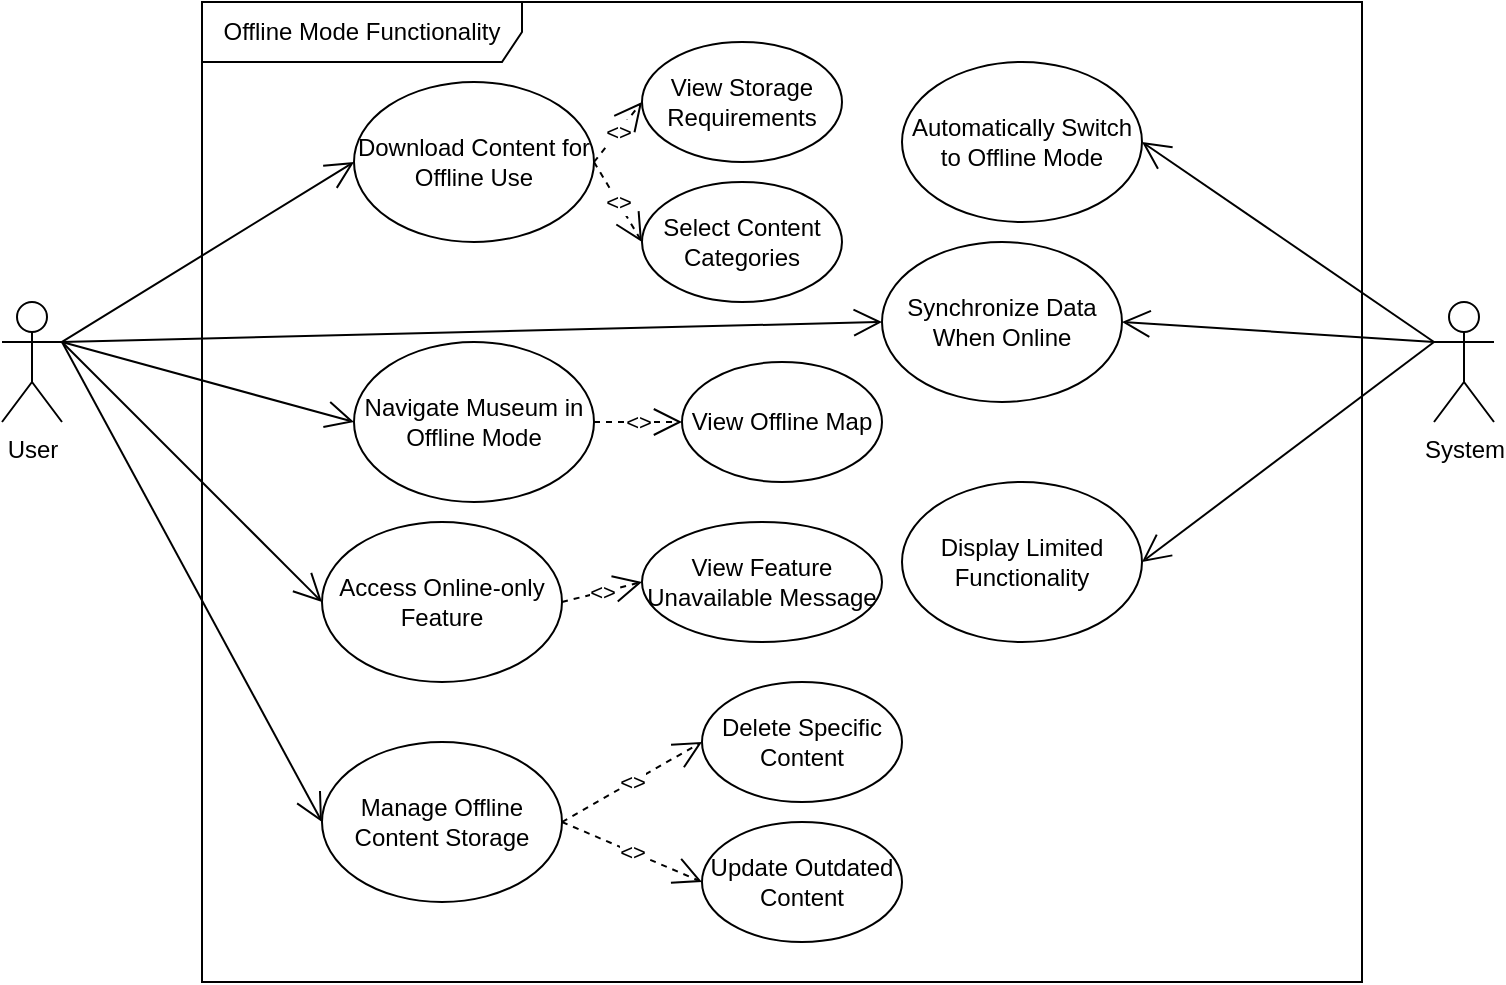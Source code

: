 <mxfile version="26.1.1">
  <diagram id="C5RBs43oDa-KdzZeNtuy" name="Page-1">
    <mxGraphModel dx="947" dy="499" grid="1" gridSize="10" guides="1" tooltips="1" connect="1" arrows="1" fold="1" page="1" pageScale="1" pageWidth="827" pageHeight="1169" math="0" shadow="0">
      <root>
        <mxCell id="WIyWlLk6GJQsqaUBKTNV-0" />
        <mxCell id="WIyWlLk6GJQsqaUBKTNV-1" parent="WIyWlLk6GJQsqaUBKTNV-0" />
        <mxCell id="lv9YnxyCzNiJ2VLWQXhp-0" value="Offline Mode Functionality" style="shape=umlFrame;whiteSpace=wrap;html=1;pointerEvents=0;recursiveResize=0;container=1;collapsible=0;width=160;" vertex="1" parent="WIyWlLk6GJQsqaUBKTNV-1">
          <mxGeometry x="230" y="150" width="580" height="490" as="geometry" />
        </mxCell>
        <mxCell id="lv9YnxyCzNiJ2VLWQXhp-1" value="Download Content for Offline Use" style="ellipse;whiteSpace=wrap;html=1;" vertex="1" parent="lv9YnxyCzNiJ2VLWQXhp-0">
          <mxGeometry x="76" y="40" width="120" height="80" as="geometry" />
        </mxCell>
        <mxCell id="lv9YnxyCzNiJ2VLWQXhp-2" value="View Storage Requirements" style="ellipse;whiteSpace=wrap;html=1;" vertex="1" parent="lv9YnxyCzNiJ2VLWQXhp-0">
          <mxGeometry x="220" y="20" width="100" height="60" as="geometry" />
        </mxCell>
        <mxCell id="lv9YnxyCzNiJ2VLWQXhp-3" value="Select Content Categories" style="ellipse;whiteSpace=wrap;html=1;" vertex="1" parent="lv9YnxyCzNiJ2VLWQXhp-0">
          <mxGeometry x="220" y="90" width="100" height="60" as="geometry" />
        </mxCell>
        <mxCell id="lv9YnxyCzNiJ2VLWQXhp-4" value="Navigate Museum in Offline Mode" style="ellipse;whiteSpace=wrap;html=1;" vertex="1" parent="lv9YnxyCzNiJ2VLWQXhp-0">
          <mxGeometry x="76" y="170" width="120" height="80" as="geometry" />
        </mxCell>
        <mxCell id="lv9YnxyCzNiJ2VLWQXhp-5" value="View Offline Map" style="ellipse;whiteSpace=wrap;html=1;" vertex="1" parent="lv9YnxyCzNiJ2VLWQXhp-0">
          <mxGeometry x="240" y="180" width="100" height="60" as="geometry" />
        </mxCell>
        <mxCell id="lv9YnxyCzNiJ2VLWQXhp-6" value="Access Online-only Feature" style="ellipse;whiteSpace=wrap;html=1;" vertex="1" parent="lv9YnxyCzNiJ2VLWQXhp-0">
          <mxGeometry x="60" y="260" width="120" height="80" as="geometry" />
        </mxCell>
        <mxCell id="lv9YnxyCzNiJ2VLWQXhp-7" value="View Feature Unavailable Message" style="ellipse;whiteSpace=wrap;html=1;" vertex="1" parent="lv9YnxyCzNiJ2VLWQXhp-0">
          <mxGeometry x="220" y="260" width="120" height="60" as="geometry" />
        </mxCell>
        <mxCell id="lv9YnxyCzNiJ2VLWQXhp-8" value="Synchronize Data When Online" style="ellipse;whiteSpace=wrap;html=1;" vertex="1" parent="lv9YnxyCzNiJ2VLWQXhp-0">
          <mxGeometry x="340" y="120" width="120" height="80" as="geometry" />
        </mxCell>
        <mxCell id="lv9YnxyCzNiJ2VLWQXhp-9" value="Automatically Switch to Offline Mode" style="ellipse;whiteSpace=wrap;html=1;" vertex="1" parent="lv9YnxyCzNiJ2VLWQXhp-0">
          <mxGeometry x="350" y="30" width="120" height="80" as="geometry" />
        </mxCell>
        <mxCell id="lv9YnxyCzNiJ2VLWQXhp-10" value="Manage Offline Content Storage" style="ellipse;whiteSpace=wrap;html=1;" vertex="1" parent="lv9YnxyCzNiJ2VLWQXhp-0">
          <mxGeometry x="60" y="370" width="120" height="80" as="geometry" />
        </mxCell>
        <mxCell id="lv9YnxyCzNiJ2VLWQXhp-11" value="Delete Specific Content" style="ellipse;whiteSpace=wrap;html=1;" vertex="1" parent="lv9YnxyCzNiJ2VLWQXhp-0">
          <mxGeometry x="250" y="340" width="100" height="60" as="geometry" />
        </mxCell>
        <mxCell id="lv9YnxyCzNiJ2VLWQXhp-12" value="Update Outdated Content" style="ellipse;whiteSpace=wrap;html=1;" vertex="1" parent="lv9YnxyCzNiJ2VLWQXhp-0">
          <mxGeometry x="250" y="410" width="100" height="60" as="geometry" />
        </mxCell>
        <mxCell id="lv9YnxyCzNiJ2VLWQXhp-13" value="Display Limited Functionality" style="ellipse;whiteSpace=wrap;html=1;" vertex="1" parent="lv9YnxyCzNiJ2VLWQXhp-0">
          <mxGeometry x="350" y="240" width="120" height="80" as="geometry" />
        </mxCell>
        <mxCell id="lv9YnxyCzNiJ2VLWQXhp-14" value="User" style="shape=umlActor;verticalLabelPosition=bottom;verticalAlign=top;html=1;" vertex="1" parent="WIyWlLk6GJQsqaUBKTNV-1">
          <mxGeometry x="130" y="300" width="30" height="60" as="geometry" />
        </mxCell>
        <mxCell id="lv9YnxyCzNiJ2VLWQXhp-15" value="System" style="shape=umlActor;verticalLabelPosition=bottom;verticalAlign=top;html=1;" vertex="1" parent="WIyWlLk6GJQsqaUBKTNV-1">
          <mxGeometry x="846" y="300" width="30" height="60" as="geometry" />
        </mxCell>
        <mxCell id="lv9YnxyCzNiJ2VLWQXhp-16" value="" style="endArrow=open;endFill=1;endSize=12;html=1;rounded=0;exitX=1;exitY=0.333;exitDx=0;exitDy=0;exitPerimeter=0;entryX=0;entryY=0.5;entryDx=0;entryDy=0;" edge="1" parent="WIyWlLk6GJQsqaUBKTNV-1" source="lv9YnxyCzNiJ2VLWQXhp-14" target="lv9YnxyCzNiJ2VLWQXhp-1">
          <mxGeometry width="160" relative="1" as="geometry">
            <mxPoint x="436" y="300" as="sourcePoint" />
            <mxPoint x="596" y="300" as="targetPoint" />
          </mxGeometry>
        </mxCell>
        <mxCell id="lv9YnxyCzNiJ2VLWQXhp-17" value="" style="endArrow=open;endFill=1;endSize=12;html=1;rounded=0;exitX=1;exitY=0.333;exitDx=0;exitDy=0;exitPerimeter=0;entryX=0;entryY=0.5;entryDx=0;entryDy=0;" edge="1" parent="WIyWlLk6GJQsqaUBKTNV-1" source="lv9YnxyCzNiJ2VLWQXhp-14" target="lv9YnxyCzNiJ2VLWQXhp-4">
          <mxGeometry width="160" relative="1" as="geometry">
            <mxPoint x="210" y="330" as="sourcePoint" />
            <mxPoint x="316" y="230" as="targetPoint" />
          </mxGeometry>
        </mxCell>
        <mxCell id="lv9YnxyCzNiJ2VLWQXhp-18" value="" style="endArrow=open;endFill=1;endSize=12;html=1;rounded=0;exitX=1;exitY=0.333;exitDx=0;exitDy=0;exitPerimeter=0;entryX=0;entryY=0.5;entryDx=0;entryDy=0;" edge="1" parent="WIyWlLk6GJQsqaUBKTNV-1" source="lv9YnxyCzNiJ2VLWQXhp-14" target="lv9YnxyCzNiJ2VLWQXhp-6">
          <mxGeometry width="160" relative="1" as="geometry">
            <mxPoint x="220" y="340" as="sourcePoint" />
            <mxPoint x="326" y="340" as="targetPoint" />
          </mxGeometry>
        </mxCell>
        <mxCell id="lv9YnxyCzNiJ2VLWQXhp-19" value="" style="endArrow=open;endFill=1;endSize=12;html=1;rounded=0;exitX=1;exitY=0.333;exitDx=0;exitDy=0;exitPerimeter=0;entryX=0;entryY=0.5;entryDx=0;entryDy=0;" edge="1" parent="WIyWlLk6GJQsqaUBKTNV-1" source="lv9YnxyCzNiJ2VLWQXhp-14" target="lv9YnxyCzNiJ2VLWQXhp-10">
          <mxGeometry width="160" relative="1" as="geometry">
            <mxPoint x="230" y="350" as="sourcePoint" />
            <mxPoint x="336" y="450" as="targetPoint" />
          </mxGeometry>
        </mxCell>
        <mxCell id="lv9YnxyCzNiJ2VLWQXhp-20" value="&lt;&lt;include&gt;&gt;" style="endArrow=open;endSize=12;dashed=1;html=1;rounded=0;exitX=1;exitY=0.5;exitDx=0;entryX=0;entryY=0.5;entryDx=0;" edge="1" parent="WIyWlLk6GJQsqaUBKTNV-1" source="lv9YnxyCzNiJ2VLWQXhp-1" target="lv9YnxyCzNiJ2VLWQXhp-2">
          <mxGeometry width="160" relative="1" as="geometry">
            <mxPoint x="436" y="300" as="sourcePoint" />
            <mxPoint x="596" y="300" as="targetPoint" />
          </mxGeometry>
        </mxCell>
        <mxCell id="lv9YnxyCzNiJ2VLWQXhp-21" value="&lt;&lt;include&gt;&gt;" style="endArrow=open;endSize=12;dashed=1;html=1;rounded=0;exitX=1;exitY=0.5;exitDx=0;entryX=0;entryY=0.5;entryDx=0;" edge="1" parent="WIyWlLk6GJQsqaUBKTNV-1" source="lv9YnxyCzNiJ2VLWQXhp-1" target="lv9YnxyCzNiJ2VLWQXhp-3">
          <mxGeometry width="160" relative="1" as="geometry">
            <mxPoint x="436" y="210" as="sourcePoint" />
            <mxPoint x="460" y="210" as="targetPoint" />
          </mxGeometry>
        </mxCell>
        <mxCell id="lv9YnxyCzNiJ2VLWQXhp-22" value="&lt;&lt;include&gt;&gt;" style="endArrow=open;endSize=12;dashed=1;html=1;rounded=0;exitX=1;exitY=0.5;exitDx=0;entryX=0;entryY=0.5;entryDx=0;" edge="1" parent="WIyWlLk6GJQsqaUBKTNV-1" source="lv9YnxyCzNiJ2VLWQXhp-4" target="lv9YnxyCzNiJ2VLWQXhp-5">
          <mxGeometry width="160" relative="1" as="geometry">
            <mxPoint x="436" y="230" as="sourcePoint" />
            <mxPoint x="460" y="260" as="targetPoint" />
          </mxGeometry>
        </mxCell>
        <mxCell id="lv9YnxyCzNiJ2VLWQXhp-23" value="&lt;&lt;include&gt;&gt;" style="endArrow=open;endSize=12;dashed=1;html=1;rounded=0;exitX=1;exitY=0.5;exitDx=0;entryX=0;entryY=0.5;entryDx=0;" edge="1" parent="WIyWlLk6GJQsqaUBKTNV-1" source="lv9YnxyCzNiJ2VLWQXhp-6" target="lv9YnxyCzNiJ2VLWQXhp-7">
          <mxGeometry width="160" relative="1" as="geometry">
            <mxPoint x="436" y="310" as="sourcePoint" />
            <mxPoint x="460" y="340" as="targetPoint" />
          </mxGeometry>
        </mxCell>
        <mxCell id="lv9YnxyCzNiJ2VLWQXhp-24" value="&lt;&lt;include&gt;&gt;" style="endArrow=open;endSize=12;dashed=1;html=1;rounded=0;exitX=1;exitY=0.5;exitDx=0;entryX=0;entryY=0.5;entryDx=0;" edge="1" parent="WIyWlLk6GJQsqaUBKTNV-1" source="lv9YnxyCzNiJ2VLWQXhp-10" target="lv9YnxyCzNiJ2VLWQXhp-11">
          <mxGeometry width="160" relative="1" as="geometry">
            <mxPoint x="436" y="390" as="sourcePoint" />
            <mxPoint x="460" y="420" as="targetPoint" />
          </mxGeometry>
        </mxCell>
        <mxCell id="lv9YnxyCzNiJ2VLWQXhp-25" value="&lt;&lt;include&gt;&gt;" style="endArrow=open;endSize=12;dashed=1;html=1;rounded=0;exitX=1;exitY=0.5;exitDx=0;entryX=0;entryY=0.5;entryDx=0;" edge="1" parent="WIyWlLk6GJQsqaUBKTNV-1" source="lv9YnxyCzNiJ2VLWQXhp-10" target="lv9YnxyCzNiJ2VLWQXhp-12">
          <mxGeometry width="160" relative="1" as="geometry">
            <mxPoint x="436" y="490" as="sourcePoint" />
            <mxPoint x="460" y="520" as="targetPoint" />
          </mxGeometry>
        </mxCell>
        <mxCell id="lv9YnxyCzNiJ2VLWQXhp-26" value="" style="endArrow=open;endFill=1;endSize=12;html=1;rounded=0;exitX=0;exitY=0.333;exitDx=0;exitDy=0;exitPerimeter=0;entryX=1;entryY=0.5;entryDx=0;entryDy=0;" edge="1" parent="WIyWlLk6GJQsqaUBKTNV-1" source="lv9YnxyCzNiJ2VLWQXhp-15" target="lv9YnxyCzNiJ2VLWQXhp-9">
          <mxGeometry width="160" relative="1" as="geometry">
            <mxPoint x="436" y="300" as="sourcePoint" />
            <mxPoint x="596" y="300" as="targetPoint" />
          </mxGeometry>
        </mxCell>
        <mxCell id="lv9YnxyCzNiJ2VLWQXhp-27" value="" style="endArrow=open;endFill=1;endSize=12;html=1;rounded=0;exitX=0;exitY=0.333;exitDx=0;exitDy=0;exitPerimeter=0;entryX=1;entryY=0.5;entryDx=0;entryDy=0;" edge="1" parent="WIyWlLk6GJQsqaUBKTNV-1" source="lv9YnxyCzNiJ2VLWQXhp-15" target="lv9YnxyCzNiJ2VLWQXhp-8">
          <mxGeometry width="160" relative="1" as="geometry">
            <mxPoint x="856" y="330" as="sourcePoint" />
            <mxPoint x="710" y="230" as="targetPoint" />
          </mxGeometry>
        </mxCell>
        <mxCell id="lv9YnxyCzNiJ2VLWQXhp-28" value="" style="endArrow=open;endFill=1;endSize=12;html=1;rounded=0;exitX=0;exitY=0.333;exitDx=0;exitDy=0;exitPerimeter=0;entryX=1;entryY=0.5;entryDx=0;entryDy=0;" edge="1" parent="WIyWlLk6GJQsqaUBKTNV-1" source="lv9YnxyCzNiJ2VLWQXhp-15" target="lv9YnxyCzNiJ2VLWQXhp-13">
          <mxGeometry width="160" relative="1" as="geometry">
            <mxPoint x="856" y="330" as="sourcePoint" />
            <mxPoint x="710" y="330" as="targetPoint" />
          </mxGeometry>
        </mxCell>
        <mxCell id="lv9YnxyCzNiJ2VLWQXhp-29" value="" style="endArrow=open;endFill=1;endSize=12;html=1;rounded=0;exitX=1;exitY=0.333;exitDx=0;exitDy=0;exitPerimeter=0;entryX=0;entryY=0.5;entryDx=0;entryDy=0;" edge="1" parent="WIyWlLk6GJQsqaUBKTNV-1" source="lv9YnxyCzNiJ2VLWQXhp-14" target="lv9YnxyCzNiJ2VLWQXhp-8">
          <mxGeometry width="160" relative="1" as="geometry">
            <mxPoint x="210" y="330" as="sourcePoint" />
            <mxPoint x="596" y="300" as="targetPoint" />
          </mxGeometry>
        </mxCell>
      </root>
    </mxGraphModel>
  </diagram>
</mxfile>
